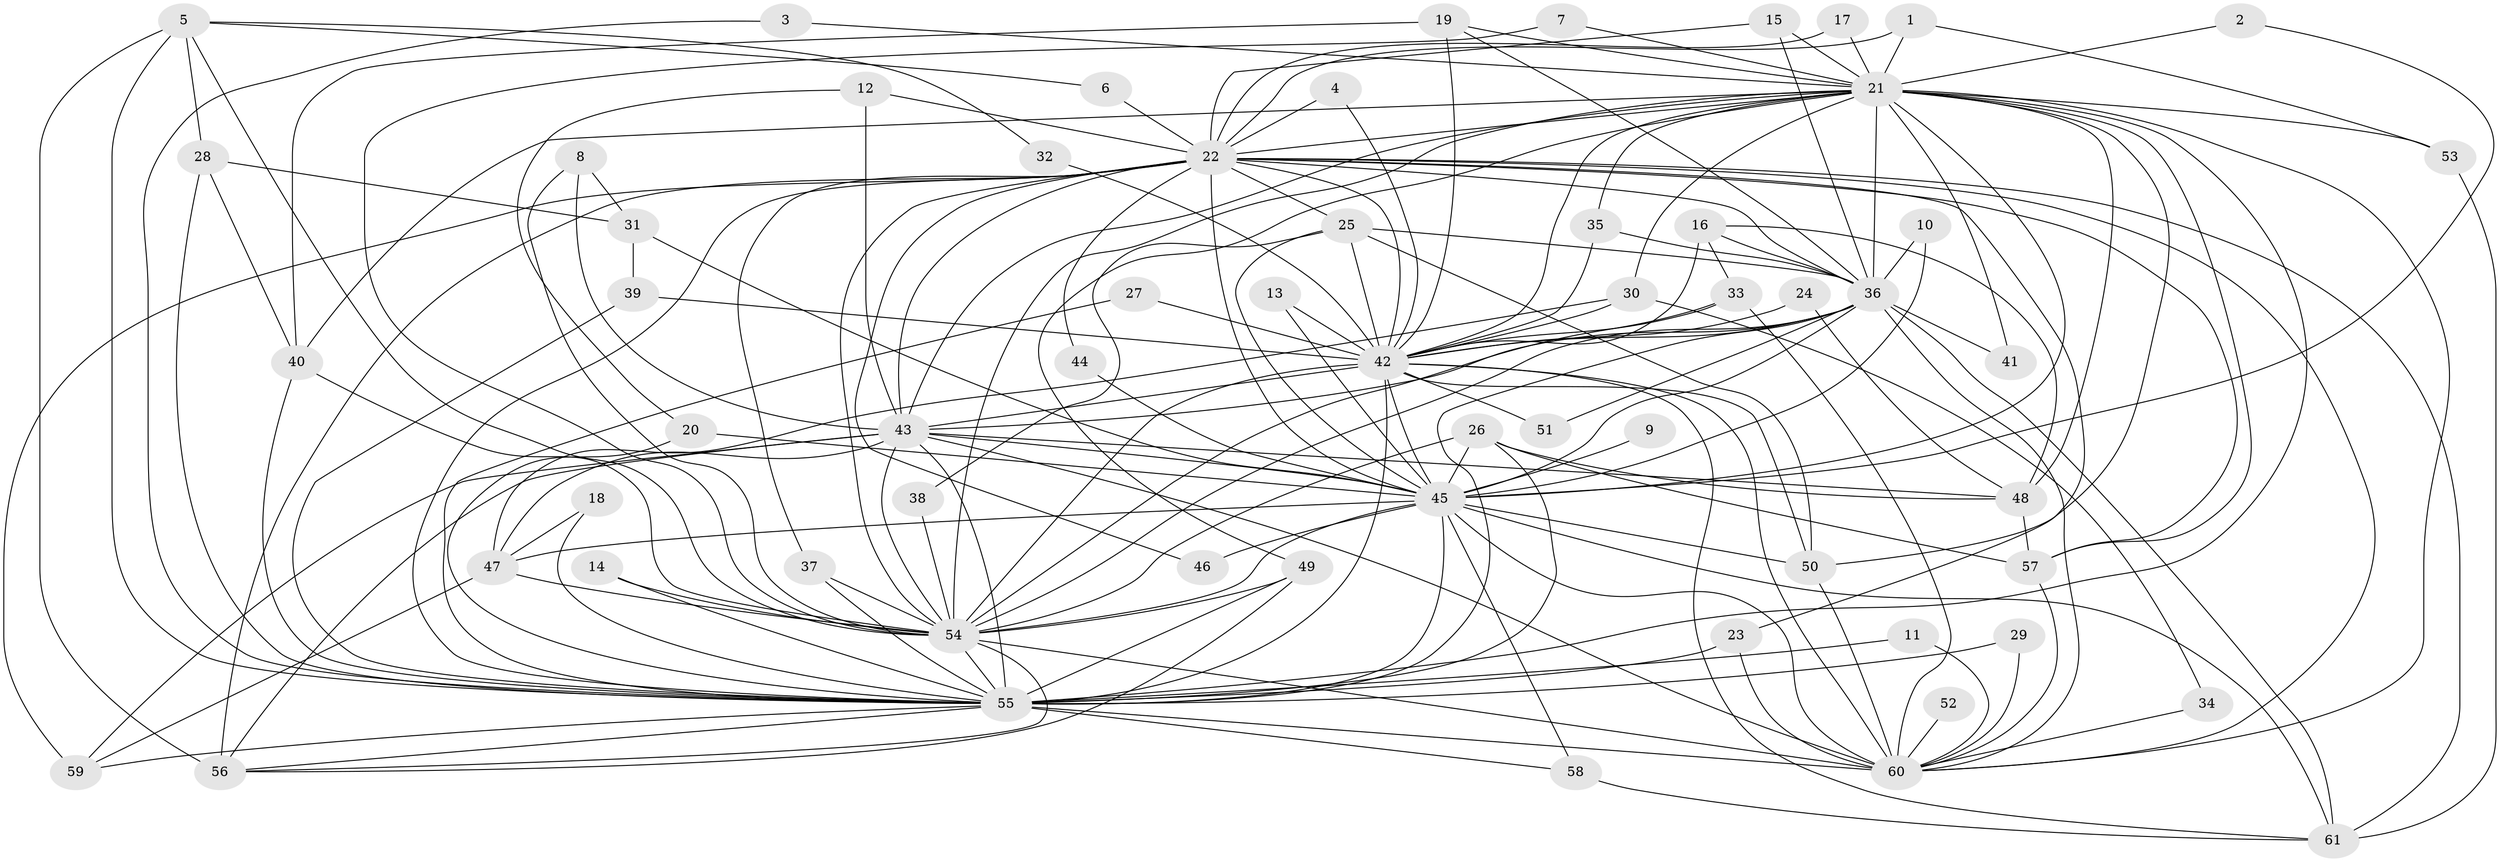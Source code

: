 // original degree distribution, {32: 0.008264462809917356, 21: 0.01652892561983471, 26: 0.024793388429752067, 23: 0.008264462809917356, 17: 0.008264462809917356, 20: 0.008264462809917356, 19: 0.008264462809917356, 5: 0.049586776859504134, 9: 0.008264462809917356, 3: 0.2066115702479339, 6: 0.01652892561983471, 2: 0.5537190082644629, 4: 0.0743801652892562, 7: 0.008264462809917356}
// Generated by graph-tools (version 1.1) at 2025/49/03/09/25 03:49:44]
// undirected, 61 vertices, 175 edges
graph export_dot {
graph [start="1"]
  node [color=gray90,style=filled];
  1;
  2;
  3;
  4;
  5;
  6;
  7;
  8;
  9;
  10;
  11;
  12;
  13;
  14;
  15;
  16;
  17;
  18;
  19;
  20;
  21;
  22;
  23;
  24;
  25;
  26;
  27;
  28;
  29;
  30;
  31;
  32;
  33;
  34;
  35;
  36;
  37;
  38;
  39;
  40;
  41;
  42;
  43;
  44;
  45;
  46;
  47;
  48;
  49;
  50;
  51;
  52;
  53;
  54;
  55;
  56;
  57;
  58;
  59;
  60;
  61;
  1 -- 21 [weight=1.0];
  1 -- 22 [weight=1.0];
  1 -- 53 [weight=1.0];
  2 -- 21 [weight=1.0];
  2 -- 45 [weight=1.0];
  3 -- 21 [weight=1.0];
  3 -- 55 [weight=1.0];
  4 -- 22 [weight=1.0];
  4 -- 42 [weight=1.0];
  5 -- 6 [weight=1.0];
  5 -- 28 [weight=1.0];
  5 -- 32 [weight=1.0];
  5 -- 54 [weight=1.0];
  5 -- 55 [weight=2.0];
  5 -- 56 [weight=1.0];
  6 -- 22 [weight=1.0];
  7 -- 21 [weight=1.0];
  7 -- 54 [weight=1.0];
  8 -- 31 [weight=1.0];
  8 -- 43 [weight=1.0];
  8 -- 54 [weight=1.0];
  9 -- 45 [weight=1.0];
  10 -- 36 [weight=1.0];
  10 -- 45 [weight=1.0];
  11 -- 55 [weight=1.0];
  11 -- 60 [weight=1.0];
  12 -- 20 [weight=1.0];
  12 -- 22 [weight=1.0];
  12 -- 43 [weight=1.0];
  13 -- 42 [weight=1.0];
  13 -- 45 [weight=1.0];
  14 -- 54 [weight=1.0];
  14 -- 55 [weight=1.0];
  15 -- 21 [weight=1.0];
  15 -- 22 [weight=1.0];
  15 -- 36 [weight=1.0];
  16 -- 33 [weight=1.0];
  16 -- 36 [weight=1.0];
  16 -- 42 [weight=1.0];
  16 -- 48 [weight=1.0];
  17 -- 21 [weight=1.0];
  17 -- 22 [weight=1.0];
  18 -- 47 [weight=1.0];
  18 -- 55 [weight=1.0];
  19 -- 21 [weight=1.0];
  19 -- 36 [weight=1.0];
  19 -- 40 [weight=1.0];
  19 -- 42 [weight=1.0];
  20 -- 45 [weight=1.0];
  20 -- 55 [weight=1.0];
  21 -- 22 [weight=1.0];
  21 -- 30 [weight=1.0];
  21 -- 35 [weight=1.0];
  21 -- 36 [weight=1.0];
  21 -- 40 [weight=1.0];
  21 -- 41 [weight=1.0];
  21 -- 42 [weight=1.0];
  21 -- 43 [weight=1.0];
  21 -- 45 [weight=1.0];
  21 -- 48 [weight=1.0];
  21 -- 49 [weight=1.0];
  21 -- 50 [weight=1.0];
  21 -- 53 [weight=1.0];
  21 -- 54 [weight=1.0];
  21 -- 55 [weight=3.0];
  21 -- 57 [weight=1.0];
  21 -- 60 [weight=1.0];
  22 -- 23 [weight=1.0];
  22 -- 25 [weight=1.0];
  22 -- 36 [weight=2.0];
  22 -- 37 [weight=1.0];
  22 -- 42 [weight=2.0];
  22 -- 43 [weight=3.0];
  22 -- 44 [weight=1.0];
  22 -- 45 [weight=1.0];
  22 -- 46 [weight=1.0];
  22 -- 54 [weight=1.0];
  22 -- 55 [weight=2.0];
  22 -- 56 [weight=2.0];
  22 -- 57 [weight=2.0];
  22 -- 59 [weight=1.0];
  22 -- 60 [weight=2.0];
  22 -- 61 [weight=1.0];
  23 -- 55 [weight=1.0];
  23 -- 60 [weight=1.0];
  24 -- 42 [weight=1.0];
  24 -- 48 [weight=1.0];
  25 -- 36 [weight=1.0];
  25 -- 38 [weight=1.0];
  25 -- 42 [weight=1.0];
  25 -- 45 [weight=1.0];
  25 -- 50 [weight=1.0];
  26 -- 45 [weight=1.0];
  26 -- 48 [weight=1.0];
  26 -- 54 [weight=1.0];
  26 -- 55 [weight=1.0];
  26 -- 57 [weight=1.0];
  27 -- 42 [weight=1.0];
  27 -- 55 [weight=1.0];
  28 -- 31 [weight=1.0];
  28 -- 40 [weight=1.0];
  28 -- 55 [weight=1.0];
  29 -- 55 [weight=1.0];
  29 -- 60 [weight=1.0];
  30 -- 34 [weight=1.0];
  30 -- 42 [weight=1.0];
  30 -- 47 [weight=1.0];
  31 -- 39 [weight=1.0];
  31 -- 45 [weight=1.0];
  32 -- 42 [weight=1.0];
  33 -- 42 [weight=1.0];
  33 -- 54 [weight=1.0];
  33 -- 60 [weight=1.0];
  34 -- 60 [weight=1.0];
  35 -- 36 [weight=1.0];
  35 -- 42 [weight=1.0];
  36 -- 41 [weight=1.0];
  36 -- 42 [weight=1.0];
  36 -- 43 [weight=1.0];
  36 -- 45 [weight=1.0];
  36 -- 51 [weight=1.0];
  36 -- 54 [weight=1.0];
  36 -- 55 [weight=2.0];
  36 -- 60 [weight=1.0];
  36 -- 61 [weight=1.0];
  37 -- 54 [weight=1.0];
  37 -- 55 [weight=1.0];
  38 -- 54 [weight=1.0];
  39 -- 42 [weight=1.0];
  39 -- 55 [weight=1.0];
  40 -- 54 [weight=2.0];
  40 -- 55 [weight=1.0];
  42 -- 43 [weight=1.0];
  42 -- 45 [weight=2.0];
  42 -- 50 [weight=1.0];
  42 -- 51 [weight=1.0];
  42 -- 54 [weight=1.0];
  42 -- 55 [weight=2.0];
  42 -- 60 [weight=1.0];
  42 -- 61 [weight=1.0];
  43 -- 45 [weight=2.0];
  43 -- 47 [weight=1.0];
  43 -- 48 [weight=1.0];
  43 -- 54 [weight=1.0];
  43 -- 55 [weight=2.0];
  43 -- 56 [weight=1.0];
  43 -- 59 [weight=2.0];
  43 -- 60 [weight=2.0];
  44 -- 45 [weight=1.0];
  45 -- 46 [weight=1.0];
  45 -- 47 [weight=1.0];
  45 -- 50 [weight=1.0];
  45 -- 54 [weight=1.0];
  45 -- 55 [weight=3.0];
  45 -- 58 [weight=1.0];
  45 -- 60 [weight=1.0];
  45 -- 61 [weight=1.0];
  47 -- 54 [weight=1.0];
  47 -- 59 [weight=1.0];
  48 -- 57 [weight=1.0];
  49 -- 54 [weight=1.0];
  49 -- 55 [weight=2.0];
  49 -- 56 [weight=1.0];
  50 -- 60 [weight=1.0];
  52 -- 60 [weight=1.0];
  53 -- 61 [weight=1.0];
  54 -- 55 [weight=3.0];
  54 -- 56 [weight=1.0];
  54 -- 60 [weight=1.0];
  55 -- 56 [weight=1.0];
  55 -- 58 [weight=1.0];
  55 -- 59 [weight=1.0];
  55 -- 60 [weight=2.0];
  57 -- 60 [weight=1.0];
  58 -- 61 [weight=1.0];
}
